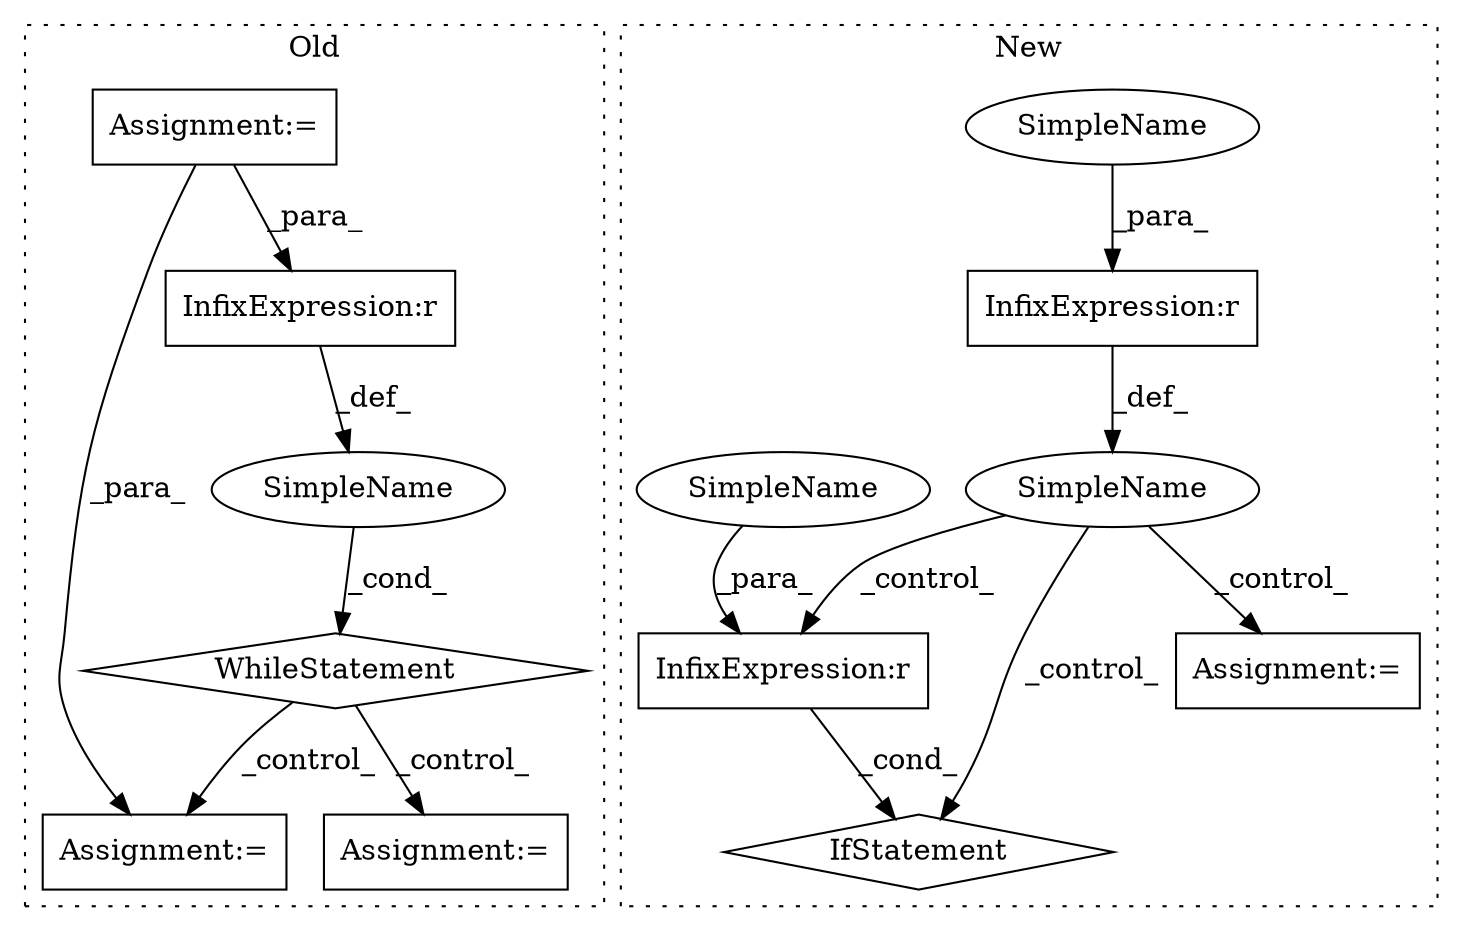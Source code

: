 digraph G {
subgraph cluster0 {
1 [label="WhileStatement" a="61" s="6041,6069" l="7,2" shape="diamond"];
3 [label="Assignment:=" a="7" s="7254" l="2" shape="box"];
4 [label="SimpleName" a="42" s="" l="" shape="ellipse"];
5 [label="InfixExpression:r" a="27" s="6051" l="3" shape="box"];
6 [label="Assignment:=" a="7" s="6031" l="1" shape="box"];
10 [label="Assignment:=" a="7" s="7229" l="2" shape="box"];
label = "Old";
style="dotted";
}
subgraph cluster1 {
2 [label="IfStatement" a="25" s="6768,6822" l="4,2" shape="diamond"];
7 [label="InfixExpression:r" a="27" s="6774" l="4" shape="box"];
8 [label="SimpleName" a="42" s="" l="" shape="ellipse"];
9 [label="Assignment:=" a="7" s="6734" l="2" shape="box"];
11 [label="InfixExpression:r" a="27" s="6384" l="4" shape="box"];
12 [label="SimpleName" a="42" s="6778" l="4" shape="ellipse"];
13 [label="SimpleName" a="42" s="6388" l="4" shape="ellipse"];
label = "New";
style="dotted";
}
1 -> 3 [label="_control_"];
1 -> 10 [label="_control_"];
4 -> 1 [label="_cond_"];
5 -> 4 [label="_def_"];
6 -> 5 [label="_para_"];
6 -> 3 [label="_para_"];
7 -> 2 [label="_cond_"];
8 -> 7 [label="_control_"];
8 -> 9 [label="_control_"];
8 -> 2 [label="_control_"];
11 -> 8 [label="_def_"];
12 -> 7 [label="_para_"];
13 -> 11 [label="_para_"];
}